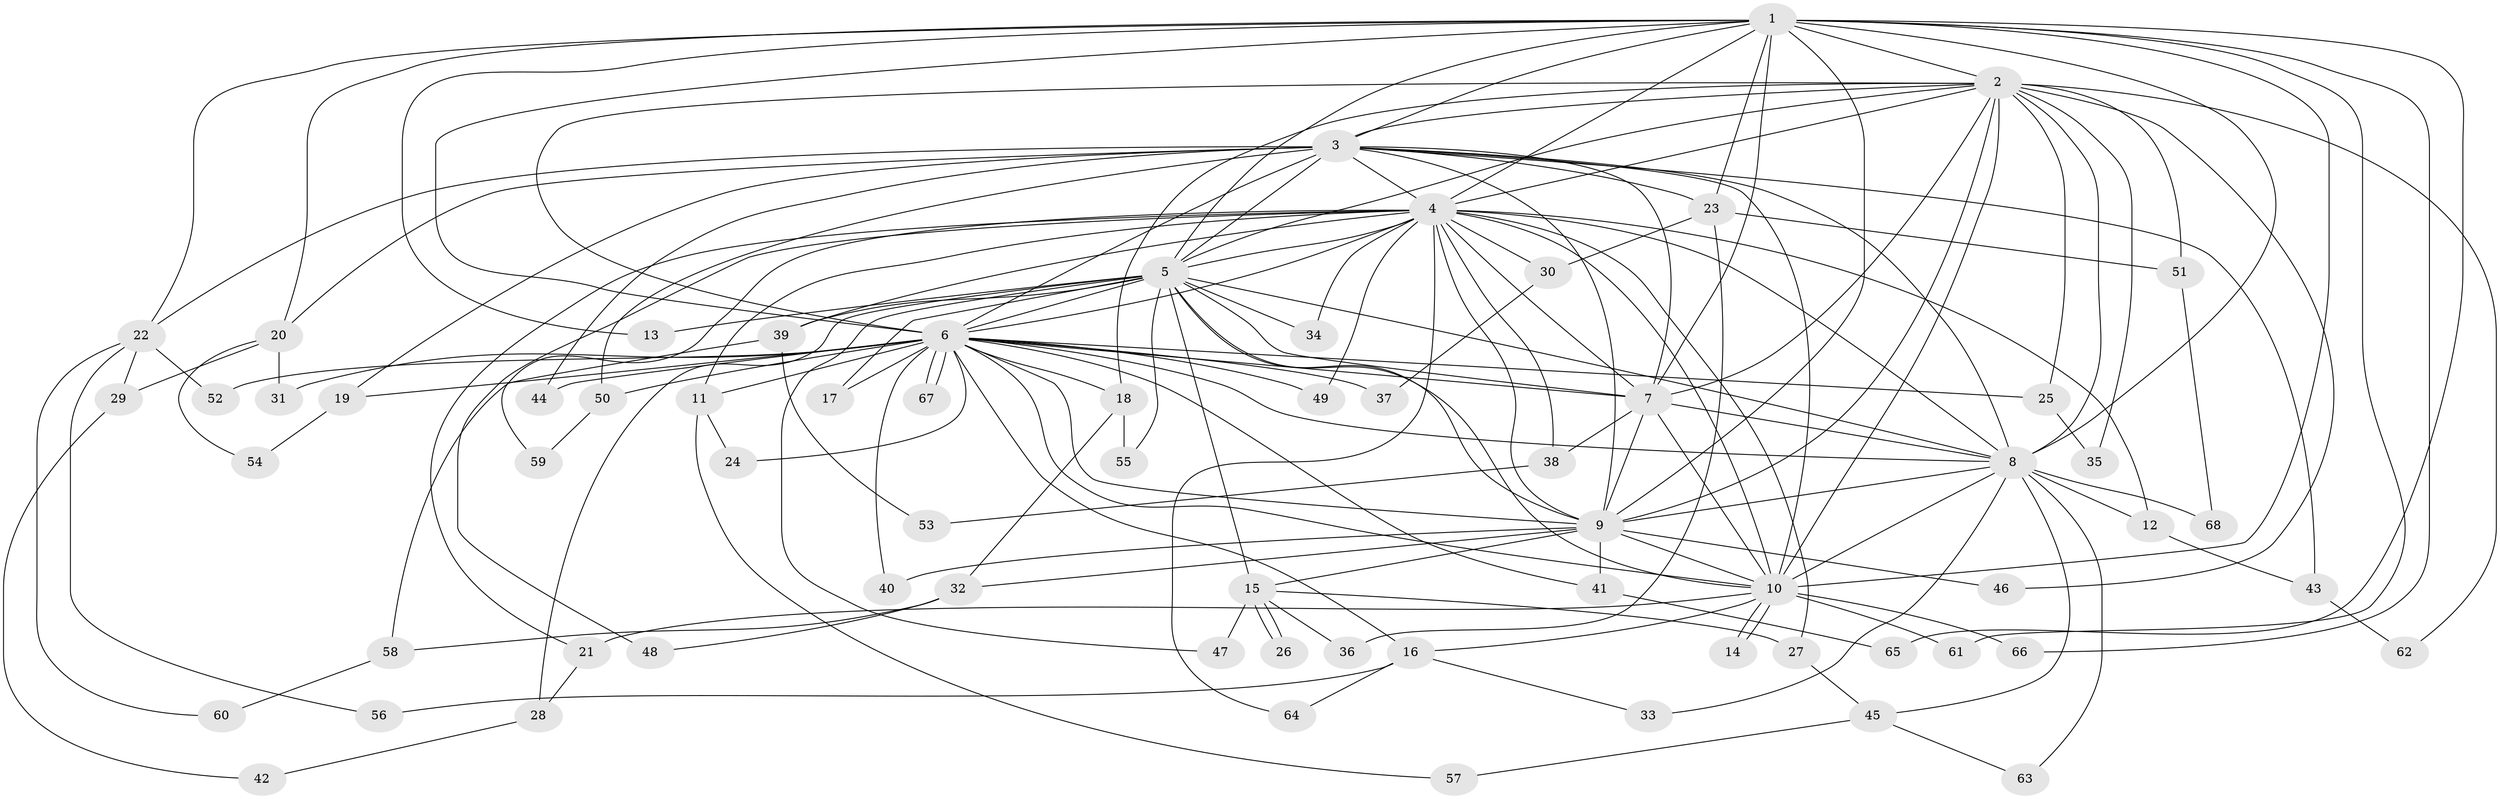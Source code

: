 // coarse degree distribution, {13: 0.041666666666666664, 19: 0.020833333333333332, 29: 0.020833333333333332, 12: 0.041666666666666664, 8: 0.020833333333333332, 15: 0.020833333333333332, 3: 0.1875, 1: 0.08333333333333333, 4: 0.08333333333333333, 5: 0.041666666666666664, 6: 0.041666666666666664, 2: 0.3958333333333333}
// Generated by graph-tools (version 1.1) at 2025/23/03/03/25 07:23:47]
// undirected, 68 vertices, 161 edges
graph export_dot {
graph [start="1"]
  node [color=gray90,style=filled];
  1;
  2;
  3;
  4;
  5;
  6;
  7;
  8;
  9;
  10;
  11;
  12;
  13;
  14;
  15;
  16;
  17;
  18;
  19;
  20;
  21;
  22;
  23;
  24;
  25;
  26;
  27;
  28;
  29;
  30;
  31;
  32;
  33;
  34;
  35;
  36;
  37;
  38;
  39;
  40;
  41;
  42;
  43;
  44;
  45;
  46;
  47;
  48;
  49;
  50;
  51;
  52;
  53;
  54;
  55;
  56;
  57;
  58;
  59;
  60;
  61;
  62;
  63;
  64;
  65;
  66;
  67;
  68;
  1 -- 2;
  1 -- 3;
  1 -- 4;
  1 -- 5;
  1 -- 6;
  1 -- 7;
  1 -- 8;
  1 -- 9;
  1 -- 10;
  1 -- 13;
  1 -- 20;
  1 -- 22;
  1 -- 23;
  1 -- 61;
  1 -- 65;
  1 -- 66;
  2 -- 3;
  2 -- 4;
  2 -- 5;
  2 -- 6;
  2 -- 7;
  2 -- 8;
  2 -- 9;
  2 -- 10;
  2 -- 18;
  2 -- 25;
  2 -- 35;
  2 -- 46;
  2 -- 51;
  2 -- 62;
  3 -- 4;
  3 -- 5;
  3 -- 6;
  3 -- 7;
  3 -- 8;
  3 -- 9;
  3 -- 10;
  3 -- 19;
  3 -- 20;
  3 -- 22;
  3 -- 23;
  3 -- 43;
  3 -- 44;
  3 -- 50;
  4 -- 5;
  4 -- 6;
  4 -- 7;
  4 -- 8;
  4 -- 9;
  4 -- 10;
  4 -- 11;
  4 -- 12;
  4 -- 21;
  4 -- 27;
  4 -- 30;
  4 -- 34;
  4 -- 38;
  4 -- 39;
  4 -- 48;
  4 -- 49;
  4 -- 59;
  4 -- 64;
  5 -- 6;
  5 -- 7;
  5 -- 8;
  5 -- 9;
  5 -- 10;
  5 -- 13;
  5 -- 15;
  5 -- 17;
  5 -- 28;
  5 -- 34;
  5 -- 39;
  5 -- 47;
  5 -- 55;
  6 -- 7;
  6 -- 8;
  6 -- 9;
  6 -- 10;
  6 -- 11;
  6 -- 16;
  6 -- 17;
  6 -- 18;
  6 -- 19;
  6 -- 24;
  6 -- 25;
  6 -- 31;
  6 -- 37;
  6 -- 40;
  6 -- 41;
  6 -- 44;
  6 -- 49;
  6 -- 50;
  6 -- 52;
  6 -- 67;
  6 -- 67;
  7 -- 8;
  7 -- 9;
  7 -- 10;
  7 -- 38;
  8 -- 9;
  8 -- 10;
  8 -- 12;
  8 -- 33;
  8 -- 45;
  8 -- 63;
  8 -- 68;
  9 -- 10;
  9 -- 15;
  9 -- 32;
  9 -- 40;
  9 -- 41;
  9 -- 46;
  10 -- 14;
  10 -- 14;
  10 -- 16;
  10 -- 21;
  10 -- 61;
  10 -- 66;
  11 -- 24;
  11 -- 57;
  12 -- 43;
  15 -- 26;
  15 -- 26;
  15 -- 27;
  15 -- 36;
  15 -- 47;
  16 -- 33;
  16 -- 56;
  16 -- 64;
  18 -- 32;
  18 -- 55;
  19 -- 54;
  20 -- 29;
  20 -- 31;
  20 -- 54;
  21 -- 28;
  22 -- 29;
  22 -- 52;
  22 -- 56;
  22 -- 60;
  23 -- 30;
  23 -- 36;
  23 -- 51;
  25 -- 35;
  27 -- 45;
  28 -- 42;
  29 -- 42;
  30 -- 37;
  32 -- 48;
  32 -- 58;
  38 -- 53;
  39 -- 53;
  39 -- 58;
  41 -- 65;
  43 -- 62;
  45 -- 57;
  45 -- 63;
  50 -- 59;
  51 -- 68;
  58 -- 60;
}
